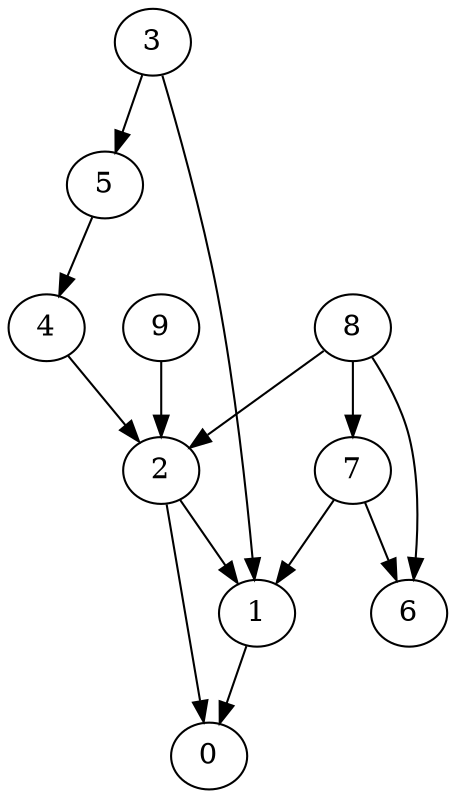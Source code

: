 digraph G {
  graph [splines=true overlap=false]
  node  [shape=ellipse, width=0.3, height=0.3]
  0 [label="0"];
  1 [label="1"];
  2 [label="2"];
  3 [label="3"];
  4 [label="4"];
  5 [label="5"];
  6 [label="6"];
  7 [label="7"];
  8 [label="8"];
  9 [label="9"];
  1 -> 0;
  2 -> 0;
  2 -> 1;
  3 -> 1;
  3 -> 5;
  4 -> 2;
  5 -> 4;
  7 -> 1;
  7 -> 6;
  8 -> 2;
  8 -> 6;
  8 -> 7;
  9 -> 2;
}
